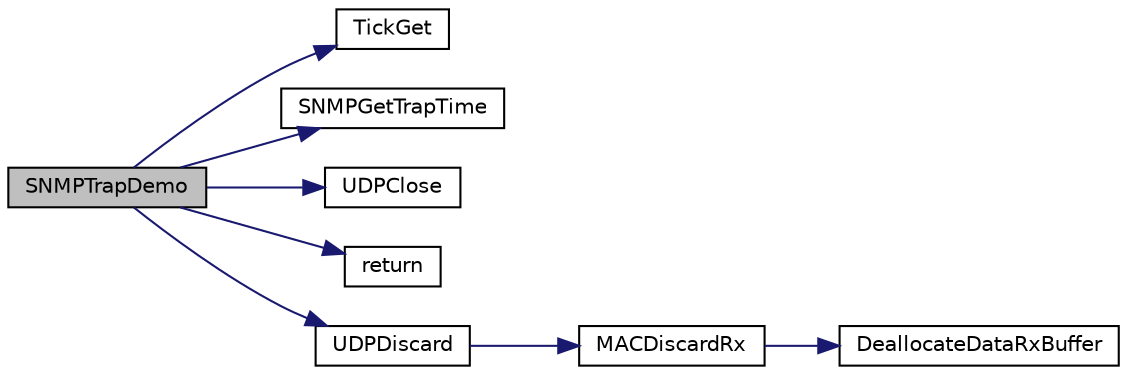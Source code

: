 digraph "SNMPTrapDemo"
{
  edge [fontname="Helvetica",fontsize="10",labelfontname="Helvetica",labelfontsize="10"];
  node [fontname="Helvetica",fontsize="10",shape=record];
  rankdir="LR";
  Node1 [label="SNMPTrapDemo",height=0.2,width=0.4,color="black", fillcolor="grey75", style="filled", fontcolor="black"];
  Node1 -> Node2 [color="midnightblue",fontsize="10",style="solid",fontname="Helvetica"];
  Node2 [label="TickGet",height=0.2,width=0.4,color="black", fillcolor="white", style="filled",URL="$_tick_8h.html#a035d1d3f8afdca7abedf588ee1b20af0"];
  Node1 -> Node3 [color="midnightblue",fontsize="10",style="solid",fontname="Helvetica"];
  Node3 [label="SNMPGetTrapTime",height=0.2,width=0.4,color="black", fillcolor="white", style="filled",URL="$_s_n_m_p_8h.html#aba2c9bcf866782da13417046c8037040"];
  Node1 -> Node4 [color="midnightblue",fontsize="10",style="solid",fontname="Helvetica"];
  Node4 [label="UDPClose",height=0.2,width=0.4,color="black", fillcolor="white", style="filled",URL="$_u_d_p_8h.html#ab324430d82f92d41aec441f45ddf7d0f"];
  Node1 -> Node5 [color="midnightblue",fontsize="10",style="solid",fontname="Helvetica"];
  Node5 [label="return",height=0.2,width=0.4,color="black", fillcolor="white", style="filled",URL="$_h_w_p___d_a210___b_r_d__16_p_m_p___a_r1020___v_g_av1_8h.html#a82fbe7f39de195b48629d4c73cb0f896"];
  Node1 -> Node6 [color="midnightblue",fontsize="10",style="solid",fontname="Helvetica"];
  Node6 [label="UDPDiscard",height=0.2,width=0.4,color="black", fillcolor="white", style="filled",URL="$_u_d_p_8h.html#a92198dc6ba0ef28c7ec35eefc2120a85"];
  Node6 -> Node7 [color="midnightblue",fontsize="10",style="solid",fontname="Helvetica"];
  Node7 [label="MACDiscardRx",height=0.2,width=0.4,color="black", fillcolor="white", style="filled",URL="$_m_a_c_8h.html#a6f0a2614cde1253e6edcc78d1a069b79"];
  Node7 -> Node8 [color="midnightblue",fontsize="10",style="solid",fontname="Helvetica"];
  Node8 [label="DeallocateDataRxBuffer",height=0.2,width=0.4,color="black", fillcolor="white", style="filled",URL="$_w_f_raw_8h.html#a61c8aa69bc80ab5110a6b84d50bacced"];
}
